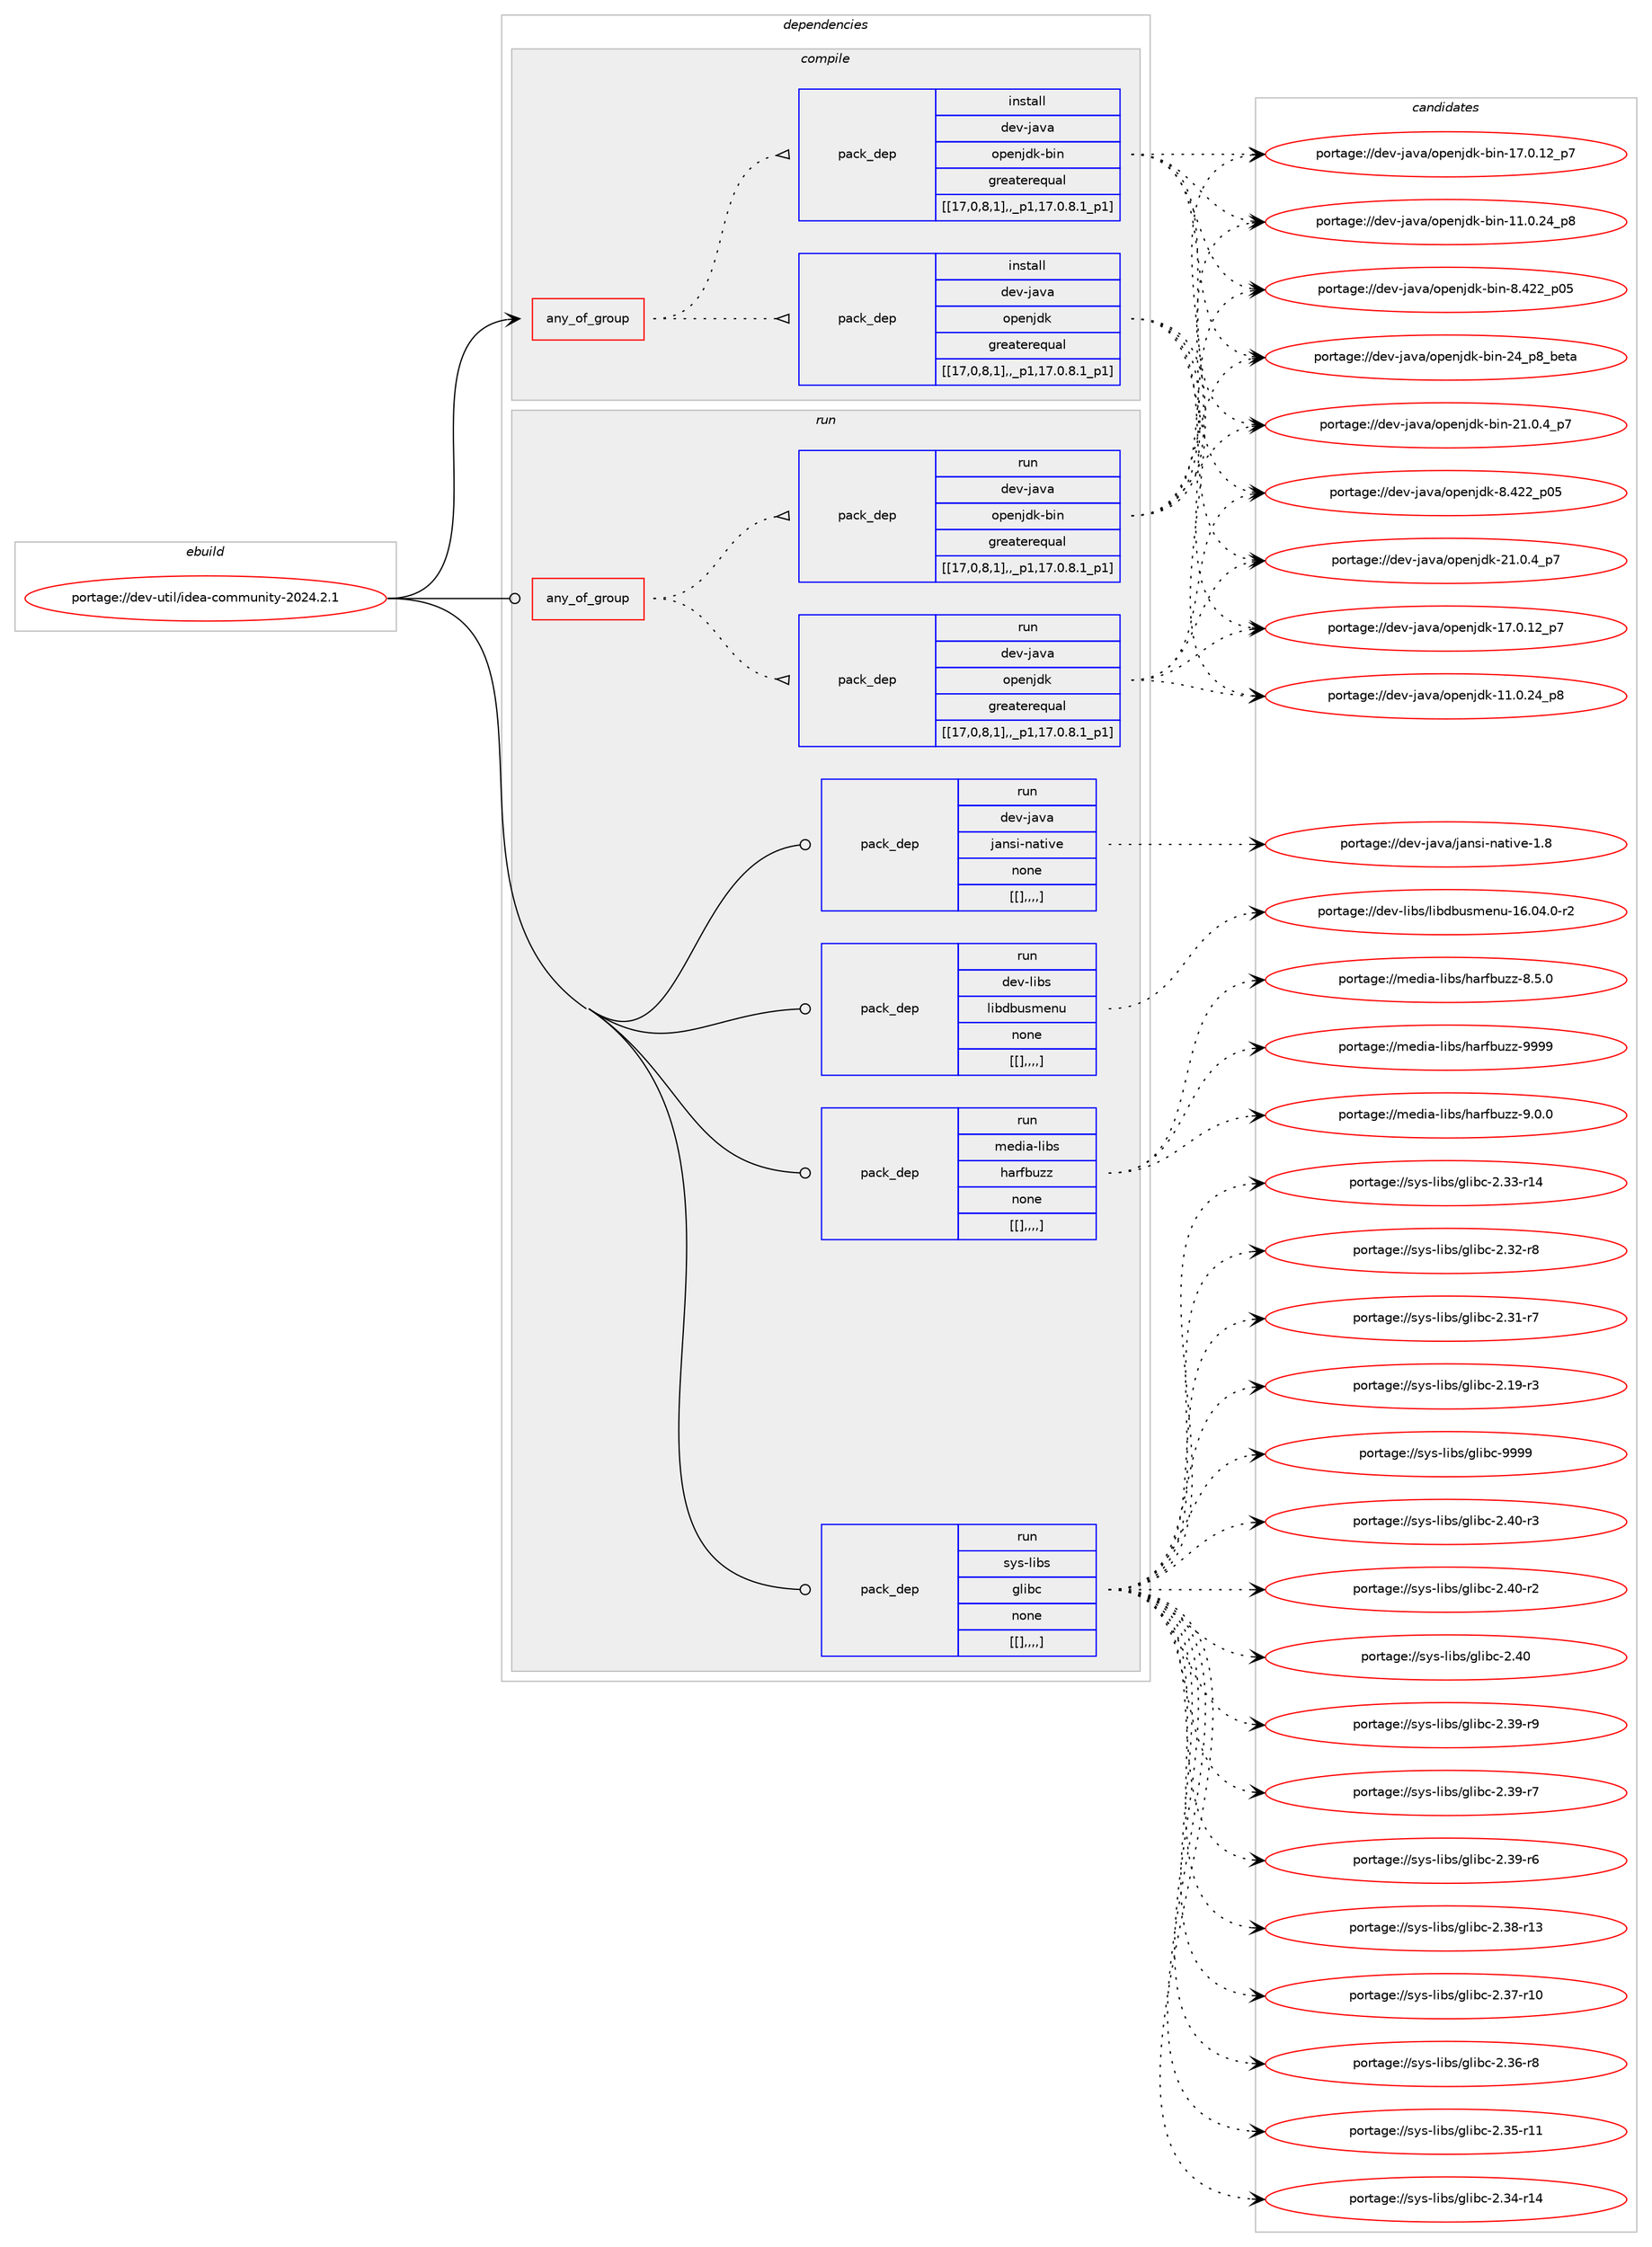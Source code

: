 digraph prolog {

# *************
# Graph options
# *************

newrank=true;
concentrate=true;
compound=true;
graph [rankdir=LR,fontname=Helvetica,fontsize=10,ranksep=1.5];#, ranksep=2.5, nodesep=0.2];
edge  [arrowhead=vee];
node  [fontname=Helvetica,fontsize=10];

# **********
# The ebuild
# **********

subgraph cluster_leftcol {
color=gray;
label=<<i>ebuild</i>>;
id [label="portage://dev-util/idea-community-2024.2.1", color=red, width=4, href="../dev-util/idea-community-2024.2.1.svg"];
}

# ****************
# The dependencies
# ****************

subgraph cluster_midcol {
color=gray;
label=<<i>dependencies</i>>;
subgraph cluster_compile {
fillcolor="#eeeeee";
style=filled;
label=<<i>compile</i>>;
subgraph any1256 {
dependency219285 [label=<<TABLE BORDER="0" CELLBORDER="1" CELLSPACING="0" CELLPADDING="4"><TR><TD CELLPADDING="10">any_of_group</TD></TR></TABLE>>, shape=none, color=red];subgraph pack155354 {
dependency219286 [label=<<TABLE BORDER="0" CELLBORDER="1" CELLSPACING="0" CELLPADDING="4" WIDTH="220"><TR><TD ROWSPAN="6" CELLPADDING="30">pack_dep</TD></TR><TR><TD WIDTH="110">install</TD></TR><TR><TD>dev-java</TD></TR><TR><TD>openjdk</TD></TR><TR><TD>greaterequal</TD></TR><TR><TD>[[17,0,8,1],,_p1,17.0.8.1_p1]</TD></TR></TABLE>>, shape=none, color=blue];
}
dependency219285:e -> dependency219286:w [weight=20,style="dotted",arrowhead="oinv"];
subgraph pack155355 {
dependency219287 [label=<<TABLE BORDER="0" CELLBORDER="1" CELLSPACING="0" CELLPADDING="4" WIDTH="220"><TR><TD ROWSPAN="6" CELLPADDING="30">pack_dep</TD></TR><TR><TD WIDTH="110">install</TD></TR><TR><TD>dev-java</TD></TR><TR><TD>openjdk-bin</TD></TR><TR><TD>greaterequal</TD></TR><TR><TD>[[17,0,8,1],,_p1,17.0.8.1_p1]</TD></TR></TABLE>>, shape=none, color=blue];
}
dependency219285:e -> dependency219287:w [weight=20,style="dotted",arrowhead="oinv"];
}
id:e -> dependency219285:w [weight=20,style="solid",arrowhead="vee"];
}
subgraph cluster_compileandrun {
fillcolor="#eeeeee";
style=filled;
label=<<i>compile and run</i>>;
}
subgraph cluster_run {
fillcolor="#eeeeee";
style=filled;
label=<<i>run</i>>;
subgraph any1257 {
dependency219288 [label=<<TABLE BORDER="0" CELLBORDER="1" CELLSPACING="0" CELLPADDING="4"><TR><TD CELLPADDING="10">any_of_group</TD></TR></TABLE>>, shape=none, color=red];subgraph pack155356 {
dependency219289 [label=<<TABLE BORDER="0" CELLBORDER="1" CELLSPACING="0" CELLPADDING="4" WIDTH="220"><TR><TD ROWSPAN="6" CELLPADDING="30">pack_dep</TD></TR><TR><TD WIDTH="110">run</TD></TR><TR><TD>dev-java</TD></TR><TR><TD>openjdk</TD></TR><TR><TD>greaterequal</TD></TR><TR><TD>[[17,0,8,1],,_p1,17.0.8.1_p1]</TD></TR></TABLE>>, shape=none, color=blue];
}
dependency219288:e -> dependency219289:w [weight=20,style="dotted",arrowhead="oinv"];
subgraph pack155357 {
dependency219290 [label=<<TABLE BORDER="0" CELLBORDER="1" CELLSPACING="0" CELLPADDING="4" WIDTH="220"><TR><TD ROWSPAN="6" CELLPADDING="30">pack_dep</TD></TR><TR><TD WIDTH="110">run</TD></TR><TR><TD>dev-java</TD></TR><TR><TD>openjdk-bin</TD></TR><TR><TD>greaterequal</TD></TR><TR><TD>[[17,0,8,1],,_p1,17.0.8.1_p1]</TD></TR></TABLE>>, shape=none, color=blue];
}
dependency219288:e -> dependency219290:w [weight=20,style="dotted",arrowhead="oinv"];
}
id:e -> dependency219288:w [weight=20,style="solid",arrowhead="odot"];
subgraph pack155358 {
dependency219291 [label=<<TABLE BORDER="0" CELLBORDER="1" CELLSPACING="0" CELLPADDING="4" WIDTH="220"><TR><TD ROWSPAN="6" CELLPADDING="30">pack_dep</TD></TR><TR><TD WIDTH="110">run</TD></TR><TR><TD>dev-java</TD></TR><TR><TD>jansi-native</TD></TR><TR><TD>none</TD></TR><TR><TD>[[],,,,]</TD></TR></TABLE>>, shape=none, color=blue];
}
id:e -> dependency219291:w [weight=20,style="solid",arrowhead="odot"];
subgraph pack155359 {
dependency219292 [label=<<TABLE BORDER="0" CELLBORDER="1" CELLSPACING="0" CELLPADDING="4" WIDTH="220"><TR><TD ROWSPAN="6" CELLPADDING="30">pack_dep</TD></TR><TR><TD WIDTH="110">run</TD></TR><TR><TD>dev-libs</TD></TR><TR><TD>libdbusmenu</TD></TR><TR><TD>none</TD></TR><TR><TD>[[],,,,]</TD></TR></TABLE>>, shape=none, color=blue];
}
id:e -> dependency219292:w [weight=20,style="solid",arrowhead="odot"];
subgraph pack155360 {
dependency219293 [label=<<TABLE BORDER="0" CELLBORDER="1" CELLSPACING="0" CELLPADDING="4" WIDTH="220"><TR><TD ROWSPAN="6" CELLPADDING="30">pack_dep</TD></TR><TR><TD WIDTH="110">run</TD></TR><TR><TD>media-libs</TD></TR><TR><TD>harfbuzz</TD></TR><TR><TD>none</TD></TR><TR><TD>[[],,,,]</TD></TR></TABLE>>, shape=none, color=blue];
}
id:e -> dependency219293:w [weight=20,style="solid",arrowhead="odot"];
subgraph pack155361 {
dependency219294 [label=<<TABLE BORDER="0" CELLBORDER="1" CELLSPACING="0" CELLPADDING="4" WIDTH="220"><TR><TD ROWSPAN="6" CELLPADDING="30">pack_dep</TD></TR><TR><TD WIDTH="110">run</TD></TR><TR><TD>sys-libs</TD></TR><TR><TD>glibc</TD></TR><TR><TD>none</TD></TR><TR><TD>[[],,,,]</TD></TR></TABLE>>, shape=none, color=blue];
}
id:e -> dependency219294:w [weight=20,style="solid",arrowhead="odot"];
}
}

# **************
# The candidates
# **************

subgraph cluster_choices {
rank=same;
color=gray;
label=<<i>candidates</i>>;

subgraph choice155354 {
color=black;
nodesep=1;
choice10010111845106971189747111112101110106100107455049464846529511255 [label="portage://dev-java/openjdk-21.0.4_p7", color=red, width=4,href="../dev-java/openjdk-21.0.4_p7.svg"];
choice1001011184510697118974711111210111010610010745495546484649509511255 [label="portage://dev-java/openjdk-17.0.12_p7", color=red, width=4,href="../dev-java/openjdk-17.0.12_p7.svg"];
choice1001011184510697118974711111210111010610010745494946484650529511256 [label="portage://dev-java/openjdk-11.0.24_p8", color=red, width=4,href="../dev-java/openjdk-11.0.24_p8.svg"];
choice10010111845106971189747111112101110106100107455646525050951124853 [label="portage://dev-java/openjdk-8.422_p05", color=red, width=4,href="../dev-java/openjdk-8.422_p05.svg"];
dependency219286:e -> choice10010111845106971189747111112101110106100107455049464846529511255:w [style=dotted,weight="100"];
dependency219286:e -> choice1001011184510697118974711111210111010610010745495546484649509511255:w [style=dotted,weight="100"];
dependency219286:e -> choice1001011184510697118974711111210111010610010745494946484650529511256:w [style=dotted,weight="100"];
dependency219286:e -> choice10010111845106971189747111112101110106100107455646525050951124853:w [style=dotted,weight="100"];
}
subgraph choice155355 {
color=black;
nodesep=1;
choice1001011184510697118974711111210111010610010745981051104550529511256959810111697 [label="portage://dev-java/openjdk-bin-24_p8_beta", color=red, width=4,href="../dev-java/openjdk-bin-24_p8_beta.svg"];
choice100101118451069711897471111121011101061001074598105110455049464846529511255 [label="portage://dev-java/openjdk-bin-21.0.4_p7", color=red, width=4,href="../dev-java/openjdk-bin-21.0.4_p7.svg"];
choice10010111845106971189747111112101110106100107459810511045495546484649509511255 [label="portage://dev-java/openjdk-bin-17.0.12_p7", color=red, width=4,href="../dev-java/openjdk-bin-17.0.12_p7.svg"];
choice10010111845106971189747111112101110106100107459810511045494946484650529511256 [label="portage://dev-java/openjdk-bin-11.0.24_p8", color=red, width=4,href="../dev-java/openjdk-bin-11.0.24_p8.svg"];
choice100101118451069711897471111121011101061001074598105110455646525050951124853 [label="portage://dev-java/openjdk-bin-8.422_p05", color=red, width=4,href="../dev-java/openjdk-bin-8.422_p05.svg"];
dependency219287:e -> choice1001011184510697118974711111210111010610010745981051104550529511256959810111697:w [style=dotted,weight="100"];
dependency219287:e -> choice100101118451069711897471111121011101061001074598105110455049464846529511255:w [style=dotted,weight="100"];
dependency219287:e -> choice10010111845106971189747111112101110106100107459810511045495546484649509511255:w [style=dotted,weight="100"];
dependency219287:e -> choice10010111845106971189747111112101110106100107459810511045494946484650529511256:w [style=dotted,weight="100"];
dependency219287:e -> choice100101118451069711897471111121011101061001074598105110455646525050951124853:w [style=dotted,weight="100"];
}
subgraph choice155356 {
color=black;
nodesep=1;
choice10010111845106971189747111112101110106100107455049464846529511255 [label="portage://dev-java/openjdk-21.0.4_p7", color=red, width=4,href="../dev-java/openjdk-21.0.4_p7.svg"];
choice1001011184510697118974711111210111010610010745495546484649509511255 [label="portage://dev-java/openjdk-17.0.12_p7", color=red, width=4,href="../dev-java/openjdk-17.0.12_p7.svg"];
choice1001011184510697118974711111210111010610010745494946484650529511256 [label="portage://dev-java/openjdk-11.0.24_p8", color=red, width=4,href="../dev-java/openjdk-11.0.24_p8.svg"];
choice10010111845106971189747111112101110106100107455646525050951124853 [label="portage://dev-java/openjdk-8.422_p05", color=red, width=4,href="../dev-java/openjdk-8.422_p05.svg"];
dependency219289:e -> choice10010111845106971189747111112101110106100107455049464846529511255:w [style=dotted,weight="100"];
dependency219289:e -> choice1001011184510697118974711111210111010610010745495546484649509511255:w [style=dotted,weight="100"];
dependency219289:e -> choice1001011184510697118974711111210111010610010745494946484650529511256:w [style=dotted,weight="100"];
dependency219289:e -> choice10010111845106971189747111112101110106100107455646525050951124853:w [style=dotted,weight="100"];
}
subgraph choice155357 {
color=black;
nodesep=1;
choice1001011184510697118974711111210111010610010745981051104550529511256959810111697 [label="portage://dev-java/openjdk-bin-24_p8_beta", color=red, width=4,href="../dev-java/openjdk-bin-24_p8_beta.svg"];
choice100101118451069711897471111121011101061001074598105110455049464846529511255 [label="portage://dev-java/openjdk-bin-21.0.4_p7", color=red, width=4,href="../dev-java/openjdk-bin-21.0.4_p7.svg"];
choice10010111845106971189747111112101110106100107459810511045495546484649509511255 [label="portage://dev-java/openjdk-bin-17.0.12_p7", color=red, width=4,href="../dev-java/openjdk-bin-17.0.12_p7.svg"];
choice10010111845106971189747111112101110106100107459810511045494946484650529511256 [label="portage://dev-java/openjdk-bin-11.0.24_p8", color=red, width=4,href="../dev-java/openjdk-bin-11.0.24_p8.svg"];
choice100101118451069711897471111121011101061001074598105110455646525050951124853 [label="portage://dev-java/openjdk-bin-8.422_p05", color=red, width=4,href="../dev-java/openjdk-bin-8.422_p05.svg"];
dependency219290:e -> choice1001011184510697118974711111210111010610010745981051104550529511256959810111697:w [style=dotted,weight="100"];
dependency219290:e -> choice100101118451069711897471111121011101061001074598105110455049464846529511255:w [style=dotted,weight="100"];
dependency219290:e -> choice10010111845106971189747111112101110106100107459810511045495546484649509511255:w [style=dotted,weight="100"];
dependency219290:e -> choice10010111845106971189747111112101110106100107459810511045494946484650529511256:w [style=dotted,weight="100"];
dependency219290:e -> choice100101118451069711897471111121011101061001074598105110455646525050951124853:w [style=dotted,weight="100"];
}
subgraph choice155358 {
color=black;
nodesep=1;
choice1001011184510697118974710697110115105451109711610511810145494656 [label="portage://dev-java/jansi-native-1.8", color=red, width=4,href="../dev-java/jansi-native-1.8.svg"];
dependency219291:e -> choice1001011184510697118974710697110115105451109711610511810145494656:w [style=dotted,weight="100"];
}
subgraph choice155359 {
color=black;
nodesep=1;
choice100101118451081059811547108105981009811711510910111011745495446485246484511450 [label="portage://dev-libs/libdbusmenu-16.04.0-r2", color=red, width=4,href="../dev-libs/libdbusmenu-16.04.0-r2.svg"];
dependency219292:e -> choice100101118451081059811547108105981009811711510910111011745495446485246484511450:w [style=dotted,weight="100"];
}
subgraph choice155360 {
color=black;
nodesep=1;
choice1091011001059745108105981154710497114102981171221224557575757 [label="portage://media-libs/harfbuzz-9999", color=red, width=4,href="../media-libs/harfbuzz-9999.svg"];
choice109101100105974510810598115471049711410298117122122455746484648 [label="portage://media-libs/harfbuzz-9.0.0", color=red, width=4,href="../media-libs/harfbuzz-9.0.0.svg"];
choice109101100105974510810598115471049711410298117122122455646534648 [label="portage://media-libs/harfbuzz-8.5.0", color=red, width=4,href="../media-libs/harfbuzz-8.5.0.svg"];
dependency219293:e -> choice1091011001059745108105981154710497114102981171221224557575757:w [style=dotted,weight="100"];
dependency219293:e -> choice109101100105974510810598115471049711410298117122122455746484648:w [style=dotted,weight="100"];
dependency219293:e -> choice109101100105974510810598115471049711410298117122122455646534648:w [style=dotted,weight="100"];
}
subgraph choice155361 {
color=black;
nodesep=1;
choice11512111545108105981154710310810598994557575757 [label="portage://sys-libs/glibc-9999", color=red, width=4,href="../sys-libs/glibc-9999.svg"];
choice115121115451081059811547103108105989945504652484511451 [label="portage://sys-libs/glibc-2.40-r3", color=red, width=4,href="../sys-libs/glibc-2.40-r3.svg"];
choice115121115451081059811547103108105989945504652484511450 [label="portage://sys-libs/glibc-2.40-r2", color=red, width=4,href="../sys-libs/glibc-2.40-r2.svg"];
choice11512111545108105981154710310810598994550465248 [label="portage://sys-libs/glibc-2.40", color=red, width=4,href="../sys-libs/glibc-2.40.svg"];
choice115121115451081059811547103108105989945504651574511457 [label="portage://sys-libs/glibc-2.39-r9", color=red, width=4,href="../sys-libs/glibc-2.39-r9.svg"];
choice115121115451081059811547103108105989945504651574511455 [label="portage://sys-libs/glibc-2.39-r7", color=red, width=4,href="../sys-libs/glibc-2.39-r7.svg"];
choice115121115451081059811547103108105989945504651574511454 [label="portage://sys-libs/glibc-2.39-r6", color=red, width=4,href="../sys-libs/glibc-2.39-r6.svg"];
choice11512111545108105981154710310810598994550465156451144951 [label="portage://sys-libs/glibc-2.38-r13", color=red, width=4,href="../sys-libs/glibc-2.38-r13.svg"];
choice11512111545108105981154710310810598994550465155451144948 [label="portage://sys-libs/glibc-2.37-r10", color=red, width=4,href="../sys-libs/glibc-2.37-r10.svg"];
choice115121115451081059811547103108105989945504651544511456 [label="portage://sys-libs/glibc-2.36-r8", color=red, width=4,href="../sys-libs/glibc-2.36-r8.svg"];
choice11512111545108105981154710310810598994550465153451144949 [label="portage://sys-libs/glibc-2.35-r11", color=red, width=4,href="../sys-libs/glibc-2.35-r11.svg"];
choice11512111545108105981154710310810598994550465152451144952 [label="portage://sys-libs/glibc-2.34-r14", color=red, width=4,href="../sys-libs/glibc-2.34-r14.svg"];
choice11512111545108105981154710310810598994550465151451144952 [label="portage://sys-libs/glibc-2.33-r14", color=red, width=4,href="../sys-libs/glibc-2.33-r14.svg"];
choice115121115451081059811547103108105989945504651504511456 [label="portage://sys-libs/glibc-2.32-r8", color=red, width=4,href="../sys-libs/glibc-2.32-r8.svg"];
choice115121115451081059811547103108105989945504651494511455 [label="portage://sys-libs/glibc-2.31-r7", color=red, width=4,href="../sys-libs/glibc-2.31-r7.svg"];
choice115121115451081059811547103108105989945504649574511451 [label="portage://sys-libs/glibc-2.19-r3", color=red, width=4,href="../sys-libs/glibc-2.19-r3.svg"];
dependency219294:e -> choice11512111545108105981154710310810598994557575757:w [style=dotted,weight="100"];
dependency219294:e -> choice115121115451081059811547103108105989945504652484511451:w [style=dotted,weight="100"];
dependency219294:e -> choice115121115451081059811547103108105989945504652484511450:w [style=dotted,weight="100"];
dependency219294:e -> choice11512111545108105981154710310810598994550465248:w [style=dotted,weight="100"];
dependency219294:e -> choice115121115451081059811547103108105989945504651574511457:w [style=dotted,weight="100"];
dependency219294:e -> choice115121115451081059811547103108105989945504651574511455:w [style=dotted,weight="100"];
dependency219294:e -> choice115121115451081059811547103108105989945504651574511454:w [style=dotted,weight="100"];
dependency219294:e -> choice11512111545108105981154710310810598994550465156451144951:w [style=dotted,weight="100"];
dependency219294:e -> choice11512111545108105981154710310810598994550465155451144948:w [style=dotted,weight="100"];
dependency219294:e -> choice115121115451081059811547103108105989945504651544511456:w [style=dotted,weight="100"];
dependency219294:e -> choice11512111545108105981154710310810598994550465153451144949:w [style=dotted,weight="100"];
dependency219294:e -> choice11512111545108105981154710310810598994550465152451144952:w [style=dotted,weight="100"];
dependency219294:e -> choice11512111545108105981154710310810598994550465151451144952:w [style=dotted,weight="100"];
dependency219294:e -> choice115121115451081059811547103108105989945504651504511456:w [style=dotted,weight="100"];
dependency219294:e -> choice115121115451081059811547103108105989945504651494511455:w [style=dotted,weight="100"];
dependency219294:e -> choice115121115451081059811547103108105989945504649574511451:w [style=dotted,weight="100"];
}
}

}
